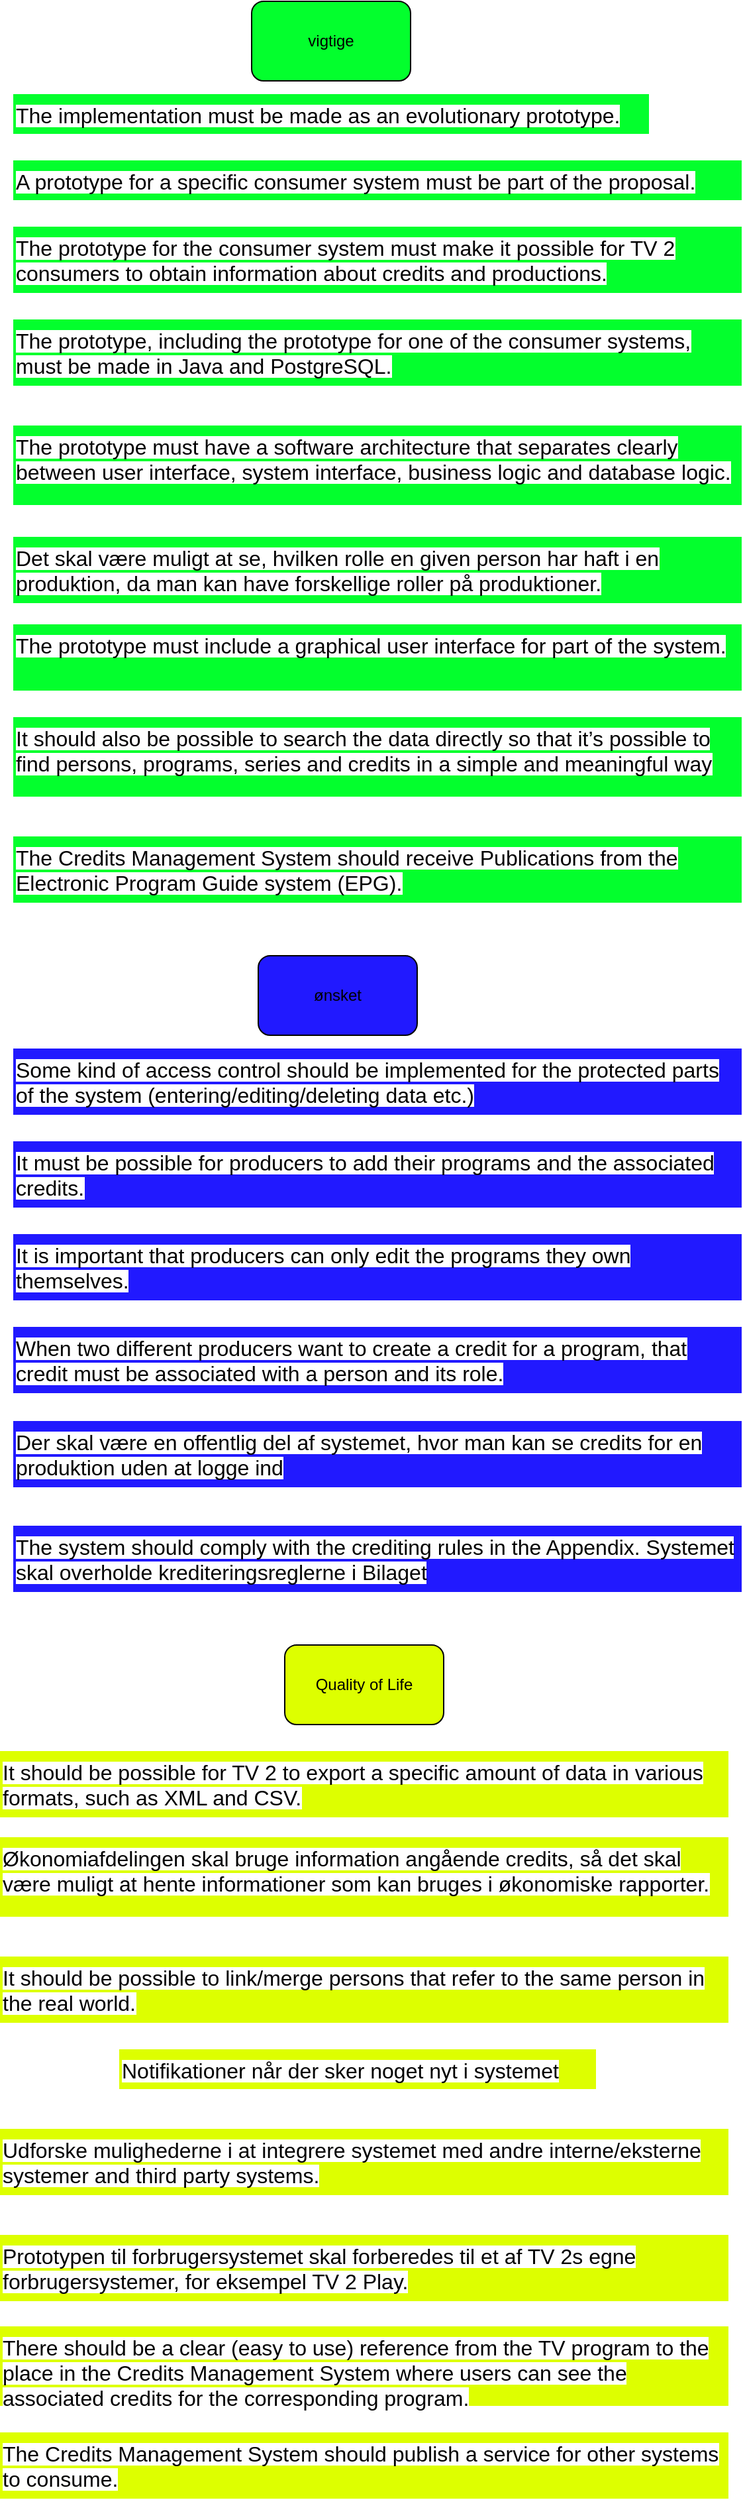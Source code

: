 <mxfile version="14.3.1" type="github"><diagram id="3bRNtzHHR0oI2AZt5-tB" name="Page-1"><mxGraphModel dx="1422" dy="737" grid="1" gridSize="10" guides="1" tooltips="1" connect="1" arrows="1" fold="1" page="1" pageScale="1" pageWidth="1169" pageHeight="827" math="0" shadow="0"><root><mxCell id="0"/><mxCell id="1" parent="0"/><mxCell id="KVrSt3CqkJR9HXi9c_8b-10" value="&lt;span style=&quot;color: rgb(0, 0, 0); font-family: arial; font-size: 16px; font-style: normal; font-weight: 400; letter-spacing: normal; text-align: left; text-indent: 0px; text-transform: none; word-spacing: 0px; background-color: rgb(255, 255, 255); display: inline; float: none;&quot;&gt;The implementation must be made as an evolutionary prototype.&lt;/span&gt;" style="text;whiteSpace=wrap;html=1;fillColor=#03FF2D;" parent="1" vertex="1"><mxGeometry x="40" y="80" width="480" height="30" as="geometry"/></mxCell><mxCell id="KVrSt3CqkJR9HXi9c_8b-11" value="&lt;span style=&quot;color: rgb(0, 0, 0); font-family: arial; font-size: 16px; font-style: normal; font-weight: 400; letter-spacing: normal; text-align: left; text-indent: 0px; text-transform: none; word-spacing: 0px; background-color: rgb(255, 255, 255); display: inline; float: none;&quot;&gt;A prototype for a specific consumer system must be part of the proposal.&lt;/span&gt;" style="text;whiteSpace=wrap;html=1;fillColor=#03FF2D;" parent="1" vertex="1"><mxGeometry x="40" y="130" width="550" height="30" as="geometry"/></mxCell><mxCell id="KVrSt3CqkJR9HXi9c_8b-12" value="&lt;span style=&quot;color: rgb(0, 0, 0); font-family: arial; font-size: 16px; font-style: normal; font-weight: 400; letter-spacing: normal; text-align: left; text-indent: 0px; text-transform: none; word-spacing: 0px; background-color: rgb(255, 255, 255); display: inline; float: none;&quot;&gt;The prototype for the consumer system must make it possible for TV 2 consumers to obtain information about credits and productions. &lt;/span&gt;" style="text;whiteSpace=wrap;html=1;fillColor=#03FF2D;" parent="1" vertex="1"><mxGeometry x="40" y="180" width="550" height="50" as="geometry"/></mxCell><mxCell id="KVrSt3CqkJR9HXi9c_8b-13" value="&lt;span style=&quot;color: rgb(0, 0, 0); font-family: arial; font-size: 16px; font-style: normal; font-weight: 400; letter-spacing: normal; text-align: left; text-indent: 0px; text-transform: none; word-spacing: 0px; background-color: rgb(255, 255, 255); display: inline; float: none;&quot;&gt;The prototype, including the prototype for one of the consumer systems, must be made in Java and PostgreSQL. &lt;/span&gt;" style="text;whiteSpace=wrap;html=1;fillColor=#03FF2D;" parent="1" vertex="1"><mxGeometry x="40" y="250" width="550" height="50" as="geometry"/></mxCell><mxCell id="KVrSt3CqkJR9HXi9c_8b-14" value="&lt;span style=&quot;color: rgb(0, 0, 0); font-family: arial; font-size: 16px; font-style: normal; font-weight: 400; letter-spacing: normal; text-align: left; text-indent: 0px; text-transform: none; word-spacing: 0px; background-color: rgb(255, 255, 255); display: inline; float: none;&quot;&gt;The prototype must have a software architecture that separates clearly between user interface, system interface, business logic and database logic.&lt;/span&gt;" style="text;whiteSpace=wrap;html=1;fillColor=#03FF2D;" parent="1" vertex="1"><mxGeometry x="40" y="330" width="550" height="60" as="geometry"/></mxCell><mxCell id="KVrSt3CqkJR9HXi9c_8b-15" value="&lt;span style=&quot;color: rgb(0, 0, 0); font-family: arial; font-size: 16px; font-style: normal; font-weight: 400; letter-spacing: normal; text-align: left; text-indent: 0px; text-transform: none; word-spacing: 0px; background-color: rgb(255, 255, 255); display: inline; float: none;&quot;&gt;The prototype must include a graphical user interface for part of the system.&lt;/span&gt;" style="text;whiteSpace=wrap;html=1;fillColor=#03FF2D;" parent="1" vertex="1"><mxGeometry x="40" y="480" width="550" height="50" as="geometry"/></mxCell><mxCell id="KVrSt3CqkJR9HXi9c_8b-16" value="&lt;span style=&quot;color: rgb(0, 0, 0); font-family: arial; font-size: 16px; font-style: normal; font-weight: 400; letter-spacing: normal; text-align: left; text-indent: 0px; text-transform: none; word-spacing: 0px; background-color: rgb(255, 255, 255); display: inline; float: none;&quot;&gt;It is important that producers can only edit the programs they own themselves. &lt;/span&gt;" style="text;whiteSpace=wrap;html=1;fillColor=#2119FF;" parent="1" vertex="1"><mxGeometry x="40" y="940" width="550" height="50" as="geometry"/></mxCell><mxCell id="KVrSt3CqkJR9HXi9c_8b-17" value="&lt;span style=&quot;color: rgb(0, 0, 0); font-family: arial; font-size: 16px; font-style: normal; font-weight: 400; letter-spacing: normal; text-align: left; text-indent: 0px; text-transform: none; word-spacing: 0px; background-color: rgb(255, 255, 255); display: inline; float: none;&quot;&gt;It must be possible for producers to add their programs and the associated credits. &lt;/span&gt;" style="text;whiteSpace=wrap;html=1;fillColor=#2119FF;" parent="1" vertex="1"><mxGeometry x="40" y="870" width="550" height="50" as="geometry"/></mxCell><mxCell id="KVrSt3CqkJR9HXi9c_8b-18" value="&lt;span style=&quot;color: rgb(0, 0, 0); font-family: arial; font-size: 16px; font-style: normal; font-weight: 400; letter-spacing: normal; text-align: left; text-indent: 0px; text-transform: none; word-spacing: 0px; background-color: rgb(255, 255, 255); display: inline; float: none;&quot;&gt;When two different producers want to create a credit for a program, that credit must be associated with a person and its role. &lt;/span&gt;" style="text;whiteSpace=wrap;html=1;fillColor=#2119FF;" parent="1" vertex="1"><mxGeometry x="40" y="1010" width="550" height="50" as="geometry"/></mxCell><mxCell id="KVrSt3CqkJR9HXi9c_8b-19" value="&lt;span style=&quot;color: rgb(0, 0, 0); font-family: arial; font-size: 16px; font-style: normal; font-weight: 400; letter-spacing: normal; text-align: left; text-indent: 0px; text-transform: none; word-spacing: 0px; background-color: rgb(255, 255, 255); display: inline; float: none;&quot;&gt;Prototypen til forbrugersystemet skal forberedes til et af TV 2s egne forbrugersystemer, for eksempel TV 2 Play.&lt;/span&gt;" style="text;whiteSpace=wrap;html=1;fillColor=#DDFF00;" parent="1" vertex="1"><mxGeometry x="30" y="1695" width="550" height="50" as="geometry"/></mxCell><mxCell id="KVrSt3CqkJR9HXi9c_8b-20" value="&lt;span style=&quot;color: rgb(0, 0, 0); font-family: arial; font-size: 16px; font-style: normal; font-weight: 400; letter-spacing: normal; text-align: left; text-indent: 0px; text-transform: none; word-spacing: 0px; background-color: rgb(255, 255, 255); display: inline; float: none;&quot;&gt;Notifikationer når der sker noget nyt i systemet&lt;/span&gt;" style="text;whiteSpace=wrap;html=1;fillColor=#DDFF00;" parent="1" vertex="1"><mxGeometry x="120" y="1555" width="360" height="30" as="geometry"/></mxCell><mxCell id="KVrSt3CqkJR9HXi9c_8b-21" value="&lt;span style=&quot;color: rgb(0, 0, 0); font-family: arial; font-size: 16px; font-style: normal; font-weight: 400; letter-spacing: normal; text-align: left; text-indent: 0px; text-transform: none; word-spacing: 0px; background-color: rgb(255, 255, 255); display: inline; float: none;&quot;&gt;Det skal være muligt at se, hvilken rolle en given person har haft i en produktion, da man kan have forskellige roller på produktioner.&lt;/span&gt;" style="text;whiteSpace=wrap;html=1;fillColor=#03FF2D;" parent="1" vertex="1"><mxGeometry x="40" y="414" width="550" height="50" as="geometry"/></mxCell><mxCell id="KVrSt3CqkJR9HXi9c_8b-22" value="&lt;span style=&quot;color: rgb(0, 0, 0); font-family: arial; font-size: 16px; font-style: normal; font-weight: 400; letter-spacing: normal; text-align: left; text-indent: 0px; text-transform: none; word-spacing: 0px; background-color: rgb(255, 255, 255); display: inline; float: none;&quot;&gt;The Credits Management System should receive Publications from the Electronic Program Guide system (EPG).&lt;/span&gt;" style="text;whiteSpace=wrap;html=1;fillColor=#03FF2D;" parent="1" vertex="1"><mxGeometry x="40" y="640" width="550" height="50" as="geometry"/></mxCell><mxCell id="KVrSt3CqkJR9HXi9c_8b-23" value="&lt;span style=&quot;color: rgb(0, 0, 0); font-family: arial; font-size: 16px; font-style: normal; font-weight: 400; letter-spacing: normal; text-align: left; text-indent: 0px; text-transform: none; word-spacing: 0px; background-color: rgb(255, 255, 255); display: inline; float: none;&quot;&gt;The Credits Management System should publish a service for other systems to consume.&lt;/span&gt;" style="text;whiteSpace=wrap;html=1;fillColor=#DDFF00;" parent="1" vertex="1"><mxGeometry x="30" y="1844" width="550" height="50" as="geometry"/></mxCell><mxCell id="KVrSt3CqkJR9HXi9c_8b-24" value="&lt;span style=&quot;color: rgb(0, 0, 0); font-family: arial; font-size: 16px; font-style: normal; font-weight: 400; letter-spacing: normal; text-align: left; text-indent: 0px; text-transform: none; word-spacing: 0px; background-color: rgb(255, 255, 255); display: inline; float: none;&quot;&gt;The system should comply with the crediting rules in the Appendix. Systemet skal overholde krediteringsreglerne i Bilaget&lt;/span&gt;" style="text;whiteSpace=wrap;html=1;fillColor=#2119FF;" parent="1" vertex="1"><mxGeometry x="40" y="1160" width="550" height="50" as="geometry"/></mxCell><mxCell id="KVrSt3CqkJR9HXi9c_8b-25" value="&lt;span style=&quot;color: rgb(0, 0, 0); font-family: arial; font-size: 16px; font-style: normal; font-weight: 400; letter-spacing: normal; text-align: left; text-indent: 0px; text-transform: none; word-spacing: 0px; background-color: rgb(255, 255, 255); display: inline; float: none;&quot;&gt;It should be possible to link/merge persons that refer to the same person in the real world.&lt;/span&gt;" style="text;whiteSpace=wrap;html=1;fillColor=#DDFF00;" parent="1" vertex="1"><mxGeometry x="30" y="1485" width="550" height="50" as="geometry"/></mxCell><mxCell id="KVrSt3CqkJR9HXi9c_8b-26" value="&lt;span style=&quot;color: rgb(0, 0, 0); font-family: arial; font-size: 16px; font-style: normal; font-weight: 400; letter-spacing: normal; text-align: left; text-indent: 0px; text-transform: none; word-spacing: 0px; background-color: rgb(255, 255, 255); display: inline; float: none;&quot;&gt;It should be possible for TV 2 to export a specific amount of data in various formats, such as XML and CSV.&lt;/span&gt;" style="text;whiteSpace=wrap;html=1;fillColor=#DDFF00;" parent="1" vertex="1"><mxGeometry x="30" y="1330" width="550" height="50" as="geometry"/></mxCell><mxCell id="KVrSt3CqkJR9HXi9c_8b-27" value="&lt;span style=&quot;color: rgb(0, 0, 0); font-family: arial; font-size: 16px; font-style: normal; font-weight: 400; letter-spacing: normal; text-align: left; text-indent: 0px; text-transform: none; word-spacing: 0px; background-color: rgb(255, 255, 255); display: inline; float: none;&quot;&gt;It should also be possible to search the data directly so that it’s possible to find persons, programs, series and credits in a simple and meaningful way&lt;/span&gt;" style="text;whiteSpace=wrap;html=1;fillColor=#03FF2D;" parent="1" vertex="1"><mxGeometry x="40" y="550" width="550" height="60" as="geometry"/></mxCell><mxCell id="KVrSt3CqkJR9HXi9c_8b-28" value="&lt;span style=&quot;color: rgb(0, 0, 0); font-family: arial; font-size: 16px; font-style: normal; font-weight: 400; letter-spacing: normal; text-align: left; text-indent: 0px; text-transform: none; word-spacing: 0px; background-color: rgb(255, 255, 255); display: inline; float: none;&quot;&gt;There should be a clear (easy to use) reference from the TV program to the place in the Credits Management System where users can see the associated credits for the corresponding program.&lt;/span&gt;" style="text;whiteSpace=wrap;html=1;fillColor=#DDFF00;" parent="1" vertex="1"><mxGeometry x="30" y="1764" width="550" height="60" as="geometry"/></mxCell><mxCell id="KVrSt3CqkJR9HXi9c_8b-29" value="&lt;span style=&quot;color: rgb(0, 0, 0); font-family: arial; font-size: 16px; font-style: normal; font-weight: 400; letter-spacing: normal; text-align: left; text-indent: 0px; text-transform: none; word-spacing: 0px; background-color: rgb(255, 255, 255); display: inline; float: none;&quot;&gt;Some kind of access control should be implemented for the protected parts of the system (entering/editing/deleting data etc.) &lt;/span&gt;" style="text;whiteSpace=wrap;html=1;fillColor=#2119FF;" parent="1" vertex="1"><mxGeometry x="40" y="800" width="550" height="50" as="geometry"/></mxCell><mxCell id="KVrSt3CqkJR9HXi9c_8b-30" value="&lt;span style=&quot;color: rgb(0, 0, 0); font-family: arial; font-size: 16px; font-style: normal; font-weight: 400; letter-spacing: normal; text-align: left; text-indent: 0px; text-transform: none; word-spacing: 0px; background-color: rgb(255, 255, 255); display: inline; float: none;&quot;&gt;Udforske mulighederne i at integrere systemet med andre interne/eksterne systemer and third party systems.&lt;/span&gt;" style="text;whiteSpace=wrap;html=1;fillColor=#DDFF00;" parent="1" vertex="1"><mxGeometry x="30" y="1615" width="550" height="50" as="geometry"/></mxCell><mxCell id="KVrSt3CqkJR9HXi9c_8b-31" value="&lt;span style=&quot;color: rgb(0, 0, 0); font-family: arial; font-size: 16px; font-style: normal; font-weight: 400; letter-spacing: normal; text-align: left; text-indent: 0px; text-transform: none; word-spacing: 0px; background-color: rgb(255, 255, 255); display: inline; float: none;&quot;&gt;Der skal være en offentlig del af systemet, hvor man kan se credits for en produktion uden at logge ind&lt;/span&gt;" style="text;whiteSpace=wrap;html=1;fillColor=#2119FF;" parent="1" vertex="1"><mxGeometry x="40" y="1081" width="550" height="50" as="geometry"/></mxCell><mxCell id="KVrSt3CqkJR9HXi9c_8b-32" value="&lt;span style=&quot;color: rgb(0, 0, 0); font-family: arial; font-size: 16px; font-style: normal; font-weight: 400; letter-spacing: normal; text-align: left; text-indent: 0px; text-transform: none; word-spacing: 0px; background-color: rgb(255, 255, 255); display: inline; float: none;&quot;&gt;Økonomiafdelingen skal bruge information angående credits, så det skal være muligt at hente informationer som kan bruges i økonomiske rapporter.&lt;/span&gt;" style="text;whiteSpace=wrap;html=1;fillColor=#DDFF00;" parent="1" vertex="1"><mxGeometry x="30" y="1395" width="550" height="60" as="geometry"/></mxCell><mxCell id="SiGN67wjbrqVCLLftexb-2" value="vigtige" style="rounded=1;whiteSpace=wrap;html=1;fillColor=#03FF2D;" parent="1" vertex="1"><mxGeometry x="220" y="10" width="120" height="60" as="geometry"/></mxCell><mxCell id="SiGN67wjbrqVCLLftexb-3" value="ønsket" style="rounded=1;whiteSpace=wrap;html=1;fillColor=#2119FF;" parent="1" vertex="1"><mxGeometry x="225" y="730" width="120" height="60" as="geometry"/></mxCell><mxCell id="SiGN67wjbrqVCLLftexb-4" value="Quality of Life" style="rounded=1;whiteSpace=wrap;html=1;fillColor=#DDFF00;" parent="1" vertex="1"><mxGeometry x="245" y="1250" width="120" height="60" as="geometry"/></mxCell></root></mxGraphModel></diagram></mxfile>